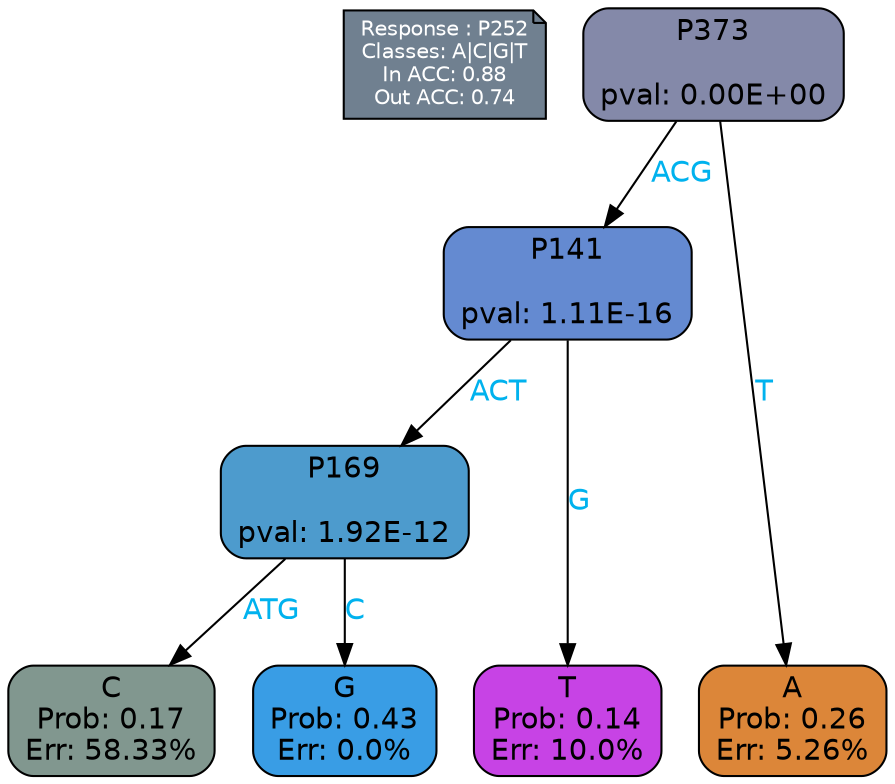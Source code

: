 digraph Tree {
node [shape=box, style="filled, rounded", color="black", fontname=helvetica] ;
graph [ranksep=equally, splines=polylines, bgcolor=transparent, dpi=600] ;
edge [fontname=helvetica] ;
LEGEND [label="Response : P252
Classes: A|C|G|T
In ACC: 0.88
Out ACC: 0.74
",shape=note,align=left,style=filled,fillcolor="slategray",fontcolor="white",fontsize=10];1 [label="P373

pval: 0.00E+00", fillcolor="#8489a9"] ;
2 [label="P141

pval: 1.11E-16", fillcolor="#648ad1"] ;
3 [label="P169

pval: 1.92E-12", fillcolor="#4d9bcd"] ;
4 [label="C
Prob: 0.17
Err: 58.33%", fillcolor="#81978f"] ;
5 [label="G
Prob: 0.43
Err: 0.0%", fillcolor="#399de5"] ;
6 [label="T
Prob: 0.14
Err: 10.0%", fillcolor="#c743e5"] ;
7 [label="A
Prob: 0.26
Err: 5.26%", fillcolor="#dc8639"] ;
1 -> 2 [label="ACG",fontcolor=deepskyblue2] ;
1 -> 7 [label="T",fontcolor=deepskyblue2] ;
2 -> 3 [label="ACT",fontcolor=deepskyblue2] ;
2 -> 6 [label="G",fontcolor=deepskyblue2] ;
3 -> 4 [label="ATG",fontcolor=deepskyblue2] ;
3 -> 5 [label="C",fontcolor=deepskyblue2] ;
{rank = same; 4;5;6;7;}{rank = same; LEGEND;1;}}